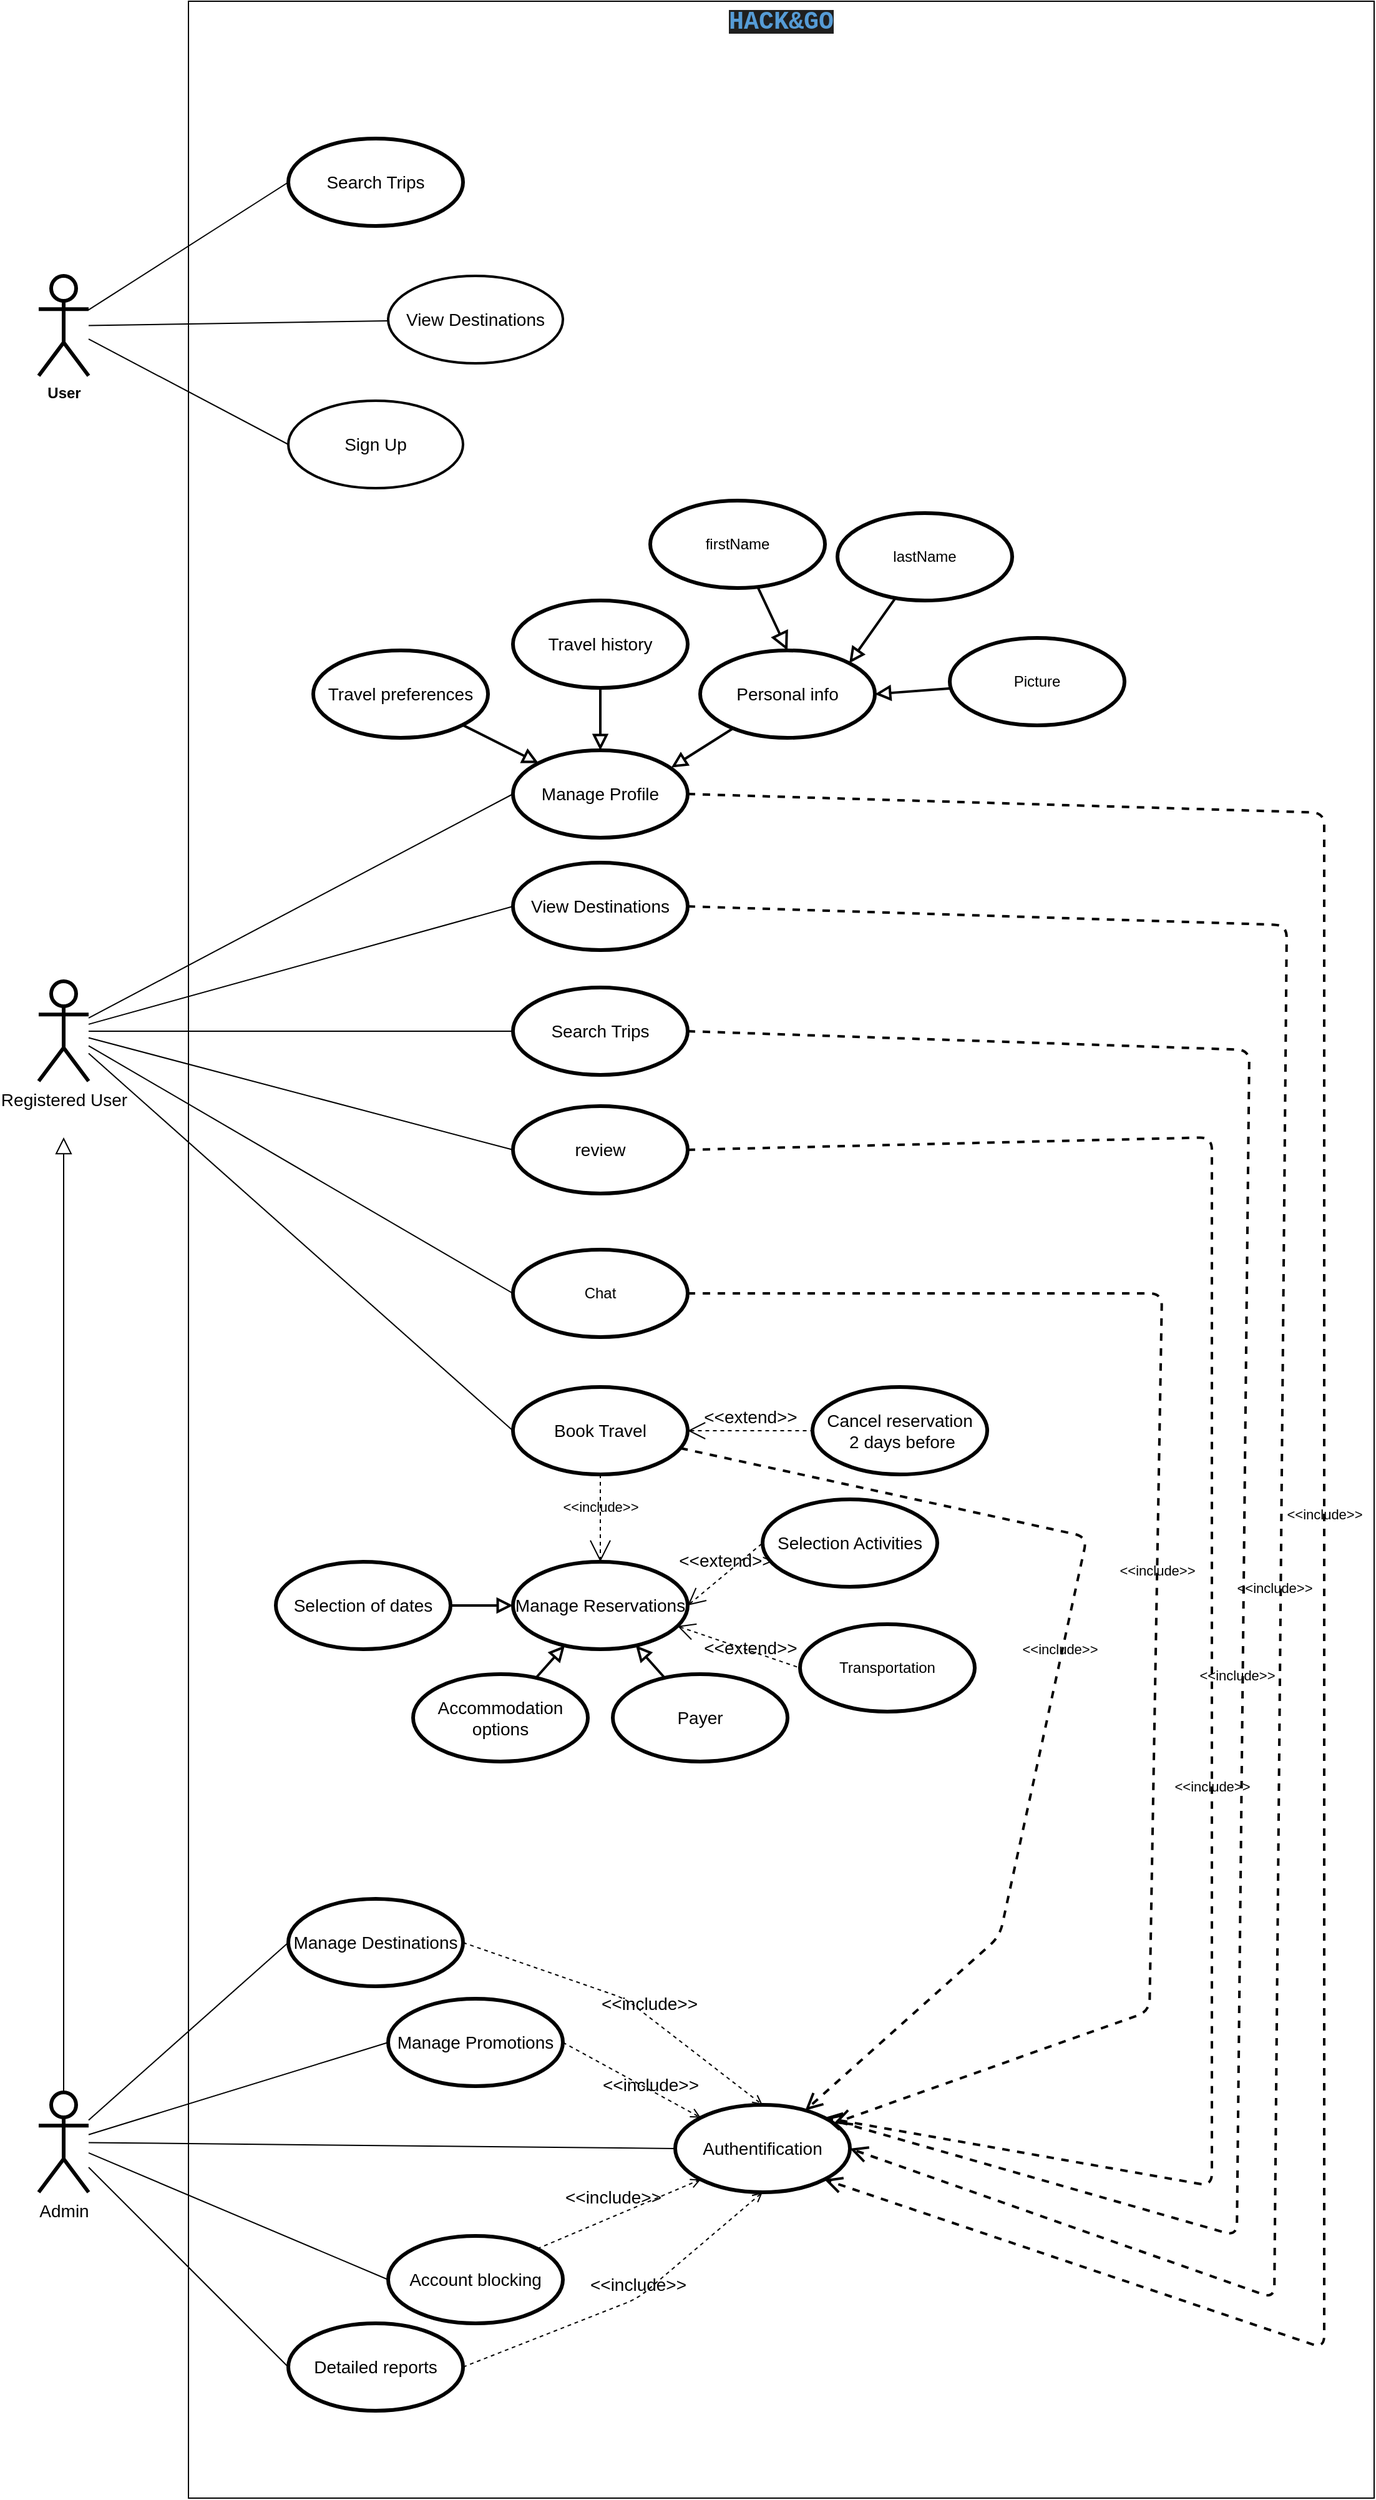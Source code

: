 <mxfile>
    <diagram id="FH2tWdwwJq1yHa_KF5Sf" name="Page-1">
        <mxGraphModel dx="2193" dy="1623" grid="1" gridSize="10" guides="1" tooltips="1" connect="1" arrows="1" fold="1" page="1" pageScale="1" pageWidth="850" pageHeight="1100" background="none" math="0" shadow="0">
            <root>
                <mxCell id="0"/>
                <mxCell id="1" parent="0"/>
                <mxCell id="2" value="&lt;div style=&quot;color: rgb(204, 204, 204); background-color: rgb(31, 31, 31); font-family: Consolas, &amp;quot;Courier New&amp;quot;, monospace; font-weight: normal; font-size: 20px; line-height: 19px;&quot;&gt;&lt;span style=&quot;color: #569cd6;font-weight: bold;&quot;&gt;HACK&amp;amp;&lt;/span&gt;&lt;span style=&quot;color: rgb(86, 156, 214); font-weight: bold;&quot;&gt;GO&lt;/span&gt;&lt;/div&gt;" style="shape=rect;html=1;verticalAlign=top;fontStyle=1;whiteSpace=wrap;align=center;" parent="1" vertex="1">
                    <mxGeometry x="400" y="320" width="950" height="2000" as="geometry"/>
                </mxCell>
                <mxCell id="12" style="edgeStyle=none;html=1;entryX=0;entryY=0.5;entryDx=0;entryDy=0;fontSize=14;endArrow=none;endFill=0;" parent="1" source="3" target="4" edge="1">
                    <mxGeometry relative="1" as="geometry"/>
                </mxCell>
                <mxCell id="13" style="edgeStyle=none;html=1;fontSize=14;endArrow=none;endFill=0;" parent="1" source="3" target="7" edge="1">
                    <mxGeometry relative="1" as="geometry"/>
                </mxCell>
                <mxCell id="14" style="edgeStyle=none;html=1;entryX=0;entryY=0.5;entryDx=0;entryDy=0;fontSize=14;endArrow=none;endFill=0;" parent="1" source="3" target="10" edge="1">
                    <mxGeometry relative="1" as="geometry"/>
                </mxCell>
                <mxCell id="3" value="&lt;b&gt;User&lt;/b&gt;" style="shape=umlActor;html=1;verticalLabelPosition=bottom;verticalAlign=top;align=center;strokeWidth=3;" parent="1" vertex="1">
                    <mxGeometry x="280" y="540" width="40" height="80" as="geometry"/>
                </mxCell>
                <mxCell id="4" value="&lt;font style=&quot;font-size: 14px;&quot;&gt;Search Trips&lt;/font&gt;" style="ellipse;whiteSpace=wrap;html=1;strokeWidth=3;" parent="1" vertex="1">
                    <mxGeometry x="480" y="430" width="140" height="70" as="geometry"/>
                </mxCell>
                <mxCell id="7" value="&lt;font style=&quot;font-size: 14px;&quot;&gt;View Destinations&lt;/font&gt;" style="ellipse;whiteSpace=wrap;html=1;strokeWidth=2;fontSize=17;" parent="1" vertex="1">
                    <mxGeometry x="560" y="540" width="140" height="70" as="geometry"/>
                </mxCell>
                <mxCell id="10" value="Sign Up&lt;br&gt;" style="ellipse;whiteSpace=wrap;html=1;strokeWidth=2;fontSize=14;" parent="1" vertex="1">
                    <mxGeometry x="480" y="640" width="140" height="70" as="geometry"/>
                </mxCell>
                <mxCell id="21" style="edgeStyle=none;html=1;entryX=0;entryY=0.5;entryDx=0;entryDy=0;fontSize=14;endArrow=none;endFill=0;" parent="1" source="11" target="15" edge="1">
                    <mxGeometry relative="1" as="geometry"/>
                </mxCell>
                <mxCell id="22" style="edgeStyle=none;html=1;entryX=0;entryY=0.5;entryDx=0;entryDy=0;fontSize=14;endArrow=none;endFill=0;" parent="1" source="11" target="16" edge="1">
                    <mxGeometry relative="1" as="geometry"/>
                </mxCell>
                <mxCell id="23" style="edgeStyle=none;html=1;entryX=0;entryY=0.5;entryDx=0;entryDy=0;fontSize=14;endArrow=none;endFill=0;" parent="1" source="11" target="20" edge="1">
                    <mxGeometry relative="1" as="geometry"/>
                </mxCell>
                <mxCell id="24" style="edgeStyle=none;html=1;entryX=0;entryY=0.5;entryDx=0;entryDy=0;fontSize=14;endArrow=none;endFill=0;" parent="1" source="11" target="18" edge="1">
                    <mxGeometry relative="1" as="geometry"/>
                </mxCell>
                <mxCell id="25" style="edgeStyle=none;html=1;entryX=0;entryY=0.5;entryDx=0;entryDy=0;fontSize=14;endArrow=none;endFill=0;" parent="1" source="11" target="19" edge="1">
                    <mxGeometry relative="1" as="geometry"/>
                </mxCell>
                <mxCell id="106" style="edgeStyle=none;html=1;endArrow=block;endFill=0;endSize=11;" parent="1" source="11" edge="1">
                    <mxGeometry relative="1" as="geometry">
                        <mxPoint x="300" y="1230.0" as="targetPoint"/>
                    </mxGeometry>
                </mxCell>
                <mxCell id="11" value="Admin" style="shape=umlActor;html=1;verticalLabelPosition=bottom;verticalAlign=top;align=center;strokeWidth=3;fontSize=14;" parent="1" vertex="1">
                    <mxGeometry x="280" y="1995" width="40" height="80" as="geometry"/>
                </mxCell>
                <mxCell id="15" value="Manage Destinations" style="ellipse;whiteSpace=wrap;html=1;strokeWidth=3;fontSize=14;" parent="1" vertex="1">
                    <mxGeometry x="480" y="1840" width="140" height="70" as="geometry"/>
                </mxCell>
                <mxCell id="16" value="Manage Promotions" style="ellipse;whiteSpace=wrap;html=1;strokeWidth=3;fontSize=14;" parent="1" vertex="1">
                    <mxGeometry x="560" y="1920" width="140" height="70" as="geometry"/>
                </mxCell>
                <mxCell id="18" value="Account blocking" style="ellipse;whiteSpace=wrap;html=1;strokeWidth=3;fontSize=14;" parent="1" vertex="1">
                    <mxGeometry x="560" y="2110" width="140" height="70" as="geometry"/>
                </mxCell>
                <mxCell id="19" value="Detailed reports" style="ellipse;whiteSpace=wrap;html=1;strokeWidth=3;fontSize=14;" parent="1" vertex="1">
                    <mxGeometry x="480" y="2180" width="140" height="70" as="geometry"/>
                </mxCell>
                <mxCell id="20" value="Authentification" style="ellipse;whiteSpace=wrap;html=1;strokeWidth=3;fontSize=14;" parent="1" vertex="1">
                    <mxGeometry x="790" y="2005" width="140" height="70" as="geometry"/>
                </mxCell>
                <mxCell id="27" value="&amp;lt;&amp;lt;include&amp;gt;&amp;gt;" style="edgeStyle=none;html=1;endArrow=open;verticalAlign=bottom;dashed=1;labelBackgroundColor=none;fontSize=14;exitX=1;exitY=0.5;exitDx=0;exitDy=0;entryX=0.5;entryY=0;entryDx=0;entryDy=0;" parent="1" source="15" target="20" edge="1">
                    <mxGeometry x="0.172" width="160" relative="1" as="geometry">
                        <mxPoint x="790" y="1890" as="sourcePoint"/>
                        <mxPoint x="950" y="1890" as="targetPoint"/>
                        <Array as="points">
                            <mxPoint x="750" y="1920"/>
                        </Array>
                        <mxPoint as="offset"/>
                    </mxGeometry>
                </mxCell>
                <mxCell id="28" value="&amp;lt;&amp;lt;include&amp;gt;&amp;gt;" style="edgeStyle=none;html=1;endArrow=open;verticalAlign=bottom;dashed=1;labelBackgroundColor=none;fontSize=14;exitX=1;exitY=0.5;exitDx=0;exitDy=0;entryX=0;entryY=0;entryDx=0;entryDy=0;" parent="1" source="16" target="20" edge="1">
                    <mxGeometry x="0.323" y="-6" width="160" relative="1" as="geometry">
                        <mxPoint x="790" y="1890" as="sourcePoint"/>
                        <mxPoint x="950" y="1890" as="targetPoint"/>
                        <mxPoint as="offset"/>
                    </mxGeometry>
                </mxCell>
                <mxCell id="29" value="&amp;lt;&amp;lt;include&amp;gt;&amp;gt;" style="edgeStyle=none;html=1;endArrow=open;verticalAlign=bottom;dashed=1;labelBackgroundColor=none;fontSize=14;exitX=1;exitY=0;exitDx=0;exitDy=0;entryX=0;entryY=1;entryDx=0;entryDy=0;" parent="1" source="18" target="20" edge="1">
                    <mxGeometry x="-0.051" y="4" width="160" relative="1" as="geometry">
                        <mxPoint x="790" y="1890" as="sourcePoint"/>
                        <mxPoint x="950" y="1890" as="targetPoint"/>
                        <mxPoint as="offset"/>
                    </mxGeometry>
                </mxCell>
                <mxCell id="31" value="&amp;lt;&amp;lt;include&amp;gt;&amp;gt;" style="edgeStyle=none;html=1;endArrow=open;verticalAlign=bottom;dashed=1;labelBackgroundColor=none;fontSize=14;exitX=1;exitY=0.5;exitDx=0;exitDy=0;entryX=0.5;entryY=1;entryDx=0;entryDy=0;" parent="1" source="19" target="20" edge="1">
                    <mxGeometry x="0.068" width="160" relative="1" as="geometry">
                        <mxPoint x="790" y="1890" as="sourcePoint"/>
                        <mxPoint x="950" y="1890" as="targetPoint"/>
                        <Array as="points">
                            <mxPoint x="760" y="2160"/>
                        </Array>
                        <mxPoint as="offset"/>
                    </mxGeometry>
                </mxCell>
                <mxCell id="40" style="edgeStyle=none;html=1;entryX=0;entryY=0.5;entryDx=0;entryDy=0;fontSize=14;endArrow=none;endFill=0;endSize=15;" parent="1" source="34" target="35" edge="1">
                    <mxGeometry relative="1" as="geometry"/>
                </mxCell>
                <mxCell id="44" style="edgeStyle=none;html=1;entryX=0;entryY=0.5;entryDx=0;entryDy=0;fontSize=14;endArrow=none;endFill=0;endSize=15;" parent="1" source="34" target="41" edge="1">
                    <mxGeometry relative="1" as="geometry"/>
                </mxCell>
                <mxCell id="45" style="edgeStyle=none;html=1;entryX=0;entryY=0.5;entryDx=0;entryDy=0;fontSize=14;endArrow=none;endFill=0;endSize=15;" parent="1" source="34" target="42" edge="1">
                    <mxGeometry relative="1" as="geometry"/>
                </mxCell>
                <mxCell id="57" style="edgeStyle=none;html=1;entryX=0;entryY=0.5;entryDx=0;entryDy=0;fontSize=14;endSize=15;endArrow=none;endFill=0;" parent="1" source="34" target="56" edge="1">
                    <mxGeometry relative="1" as="geometry"/>
                </mxCell>
                <mxCell id="61" style="edgeStyle=none;html=1;entryX=0;entryY=0.5;entryDx=0;entryDy=0;fontSize=14;endArrow=none;endFill=0;endSize=15;" parent="1" source="34" target="60" edge="1">
                    <mxGeometry relative="1" as="geometry"/>
                </mxCell>
                <mxCell id="105" style="edgeStyle=none;html=1;entryX=0;entryY=0.5;entryDx=0;entryDy=0;endArrow=none;endFill=0;" parent="1" source="34" target="104" edge="1">
                    <mxGeometry relative="1" as="geometry"/>
                </mxCell>
                <mxCell id="34" value="Registered User" style="shape=umlActor;html=1;verticalLabelPosition=bottom;verticalAlign=top;align=center;strokeWidth=3;fontSize=14;" parent="1" vertex="1">
                    <mxGeometry x="280" y="1105" width="40" height="80" as="geometry"/>
                </mxCell>
                <mxCell id="35" value="Manage Profile" style="ellipse;whiteSpace=wrap;html=1;strokeWidth=3;fontSize=14;" parent="1" vertex="1">
                    <mxGeometry x="660" y="920" width="140" height="70" as="geometry"/>
                </mxCell>
                <mxCell id="118" style="edgeStyle=none;html=1;strokeWidth=2;endArrow=block;endFill=0;endSize=8;" parent="1" source="36" target="35" edge="1">
                    <mxGeometry relative="1" as="geometry"/>
                </mxCell>
                <mxCell id="36" value="Travel history" style="ellipse;whiteSpace=wrap;html=1;strokeWidth=3;fontSize=14;" parent="1" vertex="1">
                    <mxGeometry x="660" y="800" width="140" height="70" as="geometry"/>
                </mxCell>
                <mxCell id="120" style="edgeStyle=none;html=1;strokeWidth=2;endArrow=block;endFill=0;endSize=8;" parent="1" source="37" target="35" edge="1">
                    <mxGeometry relative="1" as="geometry"/>
                </mxCell>
                <mxCell id="37" value="Travel preferences" style="ellipse;whiteSpace=wrap;html=1;strokeWidth=3;fontSize=14;" parent="1" vertex="1">
                    <mxGeometry x="500" y="840" width="140" height="70" as="geometry"/>
                </mxCell>
                <mxCell id="119" style="edgeStyle=none;html=1;entryX=0.906;entryY=0.197;entryDx=0;entryDy=0;entryPerimeter=0;strokeWidth=2;endArrow=block;endFill=0;endSize=8;" parent="1" source="38" target="35" edge="1">
                    <mxGeometry relative="1" as="geometry"/>
                </mxCell>
                <mxCell id="38" value="Personal info" style="ellipse;whiteSpace=wrap;html=1;strokeWidth=3;fontSize=14;" parent="1" vertex="1">
                    <mxGeometry x="810" y="840" width="140" height="70" as="geometry"/>
                </mxCell>
                <mxCell id="41" value="Book Travel" style="ellipse;whiteSpace=wrap;html=1;strokeWidth=3;fontSize=14;" parent="1" vertex="1">
                    <mxGeometry x="660" y="1430" width="140" height="70" as="geometry"/>
                </mxCell>
                <mxCell id="42" value="View Destinations" style="ellipse;whiteSpace=wrap;html=1;strokeWidth=3;fontSize=14;" parent="1" vertex="1">
                    <mxGeometry x="660" y="1010" width="140" height="70" as="geometry"/>
                </mxCell>
                <mxCell id="43" value="Manage Reservations" style="ellipse;whiteSpace=wrap;html=1;strokeWidth=3;fontSize=14;" parent="1" vertex="1">
                    <mxGeometry x="660" y="1570" width="140" height="70" as="geometry"/>
                </mxCell>
                <mxCell id="47" value="Cancel reservation&lt;br&gt;&amp;nbsp;2 days before" style="ellipse;whiteSpace=wrap;html=1;strokeWidth=3;fontSize=14;" parent="1" vertex="1">
                    <mxGeometry x="900" y="1430" width="140" height="70" as="geometry"/>
                </mxCell>
                <mxCell id="115" style="edgeStyle=none;html=1;entryX=0;entryY=0.5;entryDx=0;entryDy=0;strokeWidth=2;endArrow=block;endFill=0;endSize=8;" parent="1" source="48" target="43" edge="1">
                    <mxGeometry relative="1" as="geometry"/>
                </mxCell>
                <mxCell id="48" value="&lt;font style=&quot;font-size: 14px;&quot;&gt;Selection of dates&lt;/font&gt;" style="ellipse;whiteSpace=wrap;html=1;strokeWidth=3;" parent="1" vertex="1">
                    <mxGeometry x="470" y="1570" width="140" height="70" as="geometry"/>
                </mxCell>
                <mxCell id="116" style="edgeStyle=none;html=1;strokeWidth=2;endArrow=block;endFill=0;endSize=8;" parent="1" source="49" target="43" edge="1">
                    <mxGeometry relative="1" as="geometry"/>
                </mxCell>
                <mxCell id="49" value="&lt;font style=&quot;font-size: 14px;&quot;&gt;Accommodation options&lt;/font&gt;" style="ellipse;whiteSpace=wrap;html=1;strokeWidth=3;" parent="1" vertex="1">
                    <mxGeometry x="580" y="1660" width="140" height="70" as="geometry"/>
                </mxCell>
                <mxCell id="50" value="&lt;font style=&quot;font-size: 14px;&quot;&gt;Selection Activities&lt;/font&gt;" style="ellipse;whiteSpace=wrap;html=1;strokeWidth=3;" parent="1" vertex="1">
                    <mxGeometry x="860" y="1520" width="140" height="70" as="geometry"/>
                </mxCell>
                <mxCell id="54" value="&amp;lt;&amp;lt;include&amp;gt;&amp;gt;" style="edgeStyle=none;html=1;endArrow=open;verticalAlign=bottom;dashed=1;labelBackgroundColor=none;endSize=15;entryX=0.5;entryY=0;entryDx=0;entryDy=0;exitX=0.5;exitY=1;exitDx=0;exitDy=0;" parent="1" source="41" target="43" edge="1">
                    <mxGeometry width="160" relative="1" as="geometry">
                        <mxPoint x="830" y="1360" as="sourcePoint"/>
                        <mxPoint x="990" y="1360" as="targetPoint"/>
                    </mxGeometry>
                </mxCell>
                <mxCell id="55" value="&amp;lt;&amp;lt;extend&amp;gt;&amp;gt;" style="edgeStyle=none;html=1;startArrow=open;endArrow=none;startSize=12;verticalAlign=bottom;dashed=1;labelBackgroundColor=none;fontSize=14;entryX=0;entryY=0.5;entryDx=0;entryDy=0;exitX=1;exitY=0.5;exitDx=0;exitDy=0;" parent="1" source="41" target="47" edge="1">
                    <mxGeometry width="160" relative="1" as="geometry">
                        <mxPoint x="750" y="1410" as="sourcePoint"/>
                        <mxPoint x="910" y="1410" as="targetPoint"/>
                    </mxGeometry>
                </mxCell>
                <mxCell id="56" value="&lt;font style=&quot;font-size: 14px;&quot;&gt;Search Trips&lt;/font&gt;" style="ellipse;whiteSpace=wrap;html=1;strokeWidth=3;" parent="1" vertex="1">
                    <mxGeometry x="660" y="1110" width="140" height="70" as="geometry"/>
                </mxCell>
                <mxCell id="117" style="edgeStyle=none;html=1;strokeWidth=2;endArrow=block;endFill=0;endSize=8;" parent="1" source="58" target="43" edge="1">
                    <mxGeometry relative="1" as="geometry"/>
                </mxCell>
                <mxCell id="58" value="Payer" style="ellipse;whiteSpace=wrap;html=1;strokeWidth=3;fontSize=14;" parent="1" vertex="1">
                    <mxGeometry x="740" y="1660" width="140" height="70" as="geometry"/>
                </mxCell>
                <mxCell id="60" value="review" style="ellipse;whiteSpace=wrap;html=1;strokeWidth=3;fontSize=14;" parent="1" vertex="1">
                    <mxGeometry x="660" y="1205" width="140" height="70" as="geometry"/>
                </mxCell>
                <mxCell id="100" value="&amp;lt;&amp;lt;extend&amp;gt;&amp;gt;" style="edgeStyle=none;html=1;startArrow=open;endArrow=none;startSize=12;verticalAlign=bottom;dashed=1;labelBackgroundColor=none;fontSize=14;entryX=0;entryY=0.5;entryDx=0;entryDy=0;exitX=1;exitY=0.5;exitDx=0;exitDy=0;" parent="1" source="43" target="50" edge="1">
                    <mxGeometry width="160" relative="1" as="geometry">
                        <mxPoint x="810" y="1475" as="sourcePoint"/>
                        <mxPoint x="910" y="1475" as="targetPoint"/>
                    </mxGeometry>
                </mxCell>
                <mxCell id="104" value="Chat" style="ellipse;whiteSpace=wrap;html=1;strokeWidth=3;" parent="1" vertex="1">
                    <mxGeometry x="660" y="1320" width="140" height="70" as="geometry"/>
                </mxCell>
                <mxCell id="121" style="edgeStyle=none;html=1;entryX=1;entryY=0;entryDx=0;entryDy=0;strokeWidth=2;endArrow=block;endFill=0;endSize=8;" parent="1" source="109" target="38" edge="1">
                    <mxGeometry relative="1" as="geometry"/>
                </mxCell>
                <mxCell id="109" value="&lt;span style=&quot;text-align: left;&quot;&gt;lastName&lt;/span&gt;" style="ellipse;whiteSpace=wrap;html=1;strokeWidth=3;" parent="1" vertex="1">
                    <mxGeometry x="920" y="730" width="140" height="70" as="geometry"/>
                </mxCell>
                <mxCell id="122" style="edgeStyle=none;html=1;entryX=1;entryY=0.5;entryDx=0;entryDy=0;strokeWidth=2;endArrow=block;endFill=0;endSize=8;" parent="1" source="110" target="38" edge="1">
                    <mxGeometry relative="1" as="geometry"/>
                </mxCell>
                <mxCell id="110" value="&lt;span style=&quot;text-align: left;&quot;&gt;Picture&lt;/span&gt;" style="ellipse;whiteSpace=wrap;html=1;strokeWidth=3;" parent="1" vertex="1">
                    <mxGeometry x="1010" y="830" width="140" height="70" as="geometry"/>
                </mxCell>
                <mxCell id="113" value="Transportation" style="ellipse;whiteSpace=wrap;html=1;strokeWidth=3;" parent="1" vertex="1">
                    <mxGeometry x="890" y="1620" width="140" height="70" as="geometry"/>
                </mxCell>
                <mxCell id="114" value="&amp;lt;&amp;lt;extend&amp;gt;&amp;gt;" style="edgeStyle=none;html=1;startArrow=open;endArrow=none;startSize=12;verticalAlign=bottom;dashed=1;labelBackgroundColor=none;fontSize=14;entryX=0;entryY=0.5;entryDx=0;entryDy=0;exitX=0.941;exitY=0.736;exitDx=0;exitDy=0;exitPerimeter=0;" parent="1" source="43" target="113" edge="1">
                    <mxGeometry x="0.239" y="-8" width="160" relative="1" as="geometry">
                        <mxPoint x="810" y="1615" as="sourcePoint"/>
                        <mxPoint x="870" y="1565" as="targetPoint"/>
                        <mxPoint as="offset"/>
                    </mxGeometry>
                </mxCell>
                <mxCell id="125" style="edgeStyle=none;html=1;entryX=0.5;entryY=0;entryDx=0;entryDy=0;endArrow=block;endFill=0;endSize=10;strokeWidth=2;" parent="1" source="124" target="38" edge="1">
                    <mxGeometry relative="1" as="geometry"/>
                </mxCell>
                <mxCell id="124" value="&lt;span style=&quot;text-align: left;&quot;&gt;firstName&lt;/span&gt;" style="ellipse;whiteSpace=wrap;html=1;strokeWidth=3;" parent="1" vertex="1">
                    <mxGeometry x="770" y="720" width="140" height="70" as="geometry"/>
                </mxCell>
                <mxCell id="126" value="&amp;lt;&amp;lt;include&amp;gt;&amp;gt;" style="edgeStyle=none;html=1;endArrow=open;verticalAlign=bottom;dashed=1;labelBackgroundColor=none;strokeWidth=2;endSize=10;exitX=1;exitY=0.5;exitDx=0;exitDy=0;entryX=1;entryY=0.5;entryDx=0;entryDy=0;" parent="1" source="42" target="20" edge="1">
                    <mxGeometry x="0.051" y="-5" width="160" relative="1" as="geometry">
                        <mxPoint x="880" y="1250" as="sourcePoint"/>
                        <mxPoint x="1040" y="1250" as="targetPoint"/>
                        <Array as="points">
                            <mxPoint x="1280" y="1060"/>
                            <mxPoint x="1270" y="2160"/>
                        </Array>
                        <mxPoint as="offset"/>
                    </mxGeometry>
                </mxCell>
                <mxCell id="127" value="&amp;lt;&amp;lt;include&amp;gt;&amp;gt;" style="edgeStyle=none;html=1;endArrow=open;verticalAlign=bottom;dashed=1;labelBackgroundColor=none;strokeWidth=2;endSize=10;elbow=vertical;exitX=1;exitY=0.5;exitDx=0;exitDy=0;entryX=1;entryY=1;entryDx=0;entryDy=0;" parent="1" source="35" target="20" edge="1">
                    <mxGeometry width="160" relative="1" as="geometry">
                        <mxPoint x="820" y="1590" as="sourcePoint"/>
                        <mxPoint x="980" y="1590" as="targetPoint"/>
                        <Array as="points">
                            <mxPoint x="1310" y="970"/>
                            <mxPoint x="1310" y="2200"/>
                        </Array>
                    </mxGeometry>
                </mxCell>
                <mxCell id="128" value="&amp;lt;&amp;lt;include&amp;gt;&amp;gt;" style="edgeStyle=none;html=1;endArrow=open;verticalAlign=bottom;dashed=1;labelBackgroundColor=none;strokeWidth=2;endSize=10;elbow=vertical;exitX=1;exitY=0.5;exitDx=0;exitDy=0;entryX=1;entryY=0;entryDx=0;entryDy=0;" parent="1" source="56" target="20" edge="1">
                    <mxGeometry x="0.101" y="-5" width="160" relative="1" as="geometry">
                        <mxPoint x="850" y="1550" as="sourcePoint"/>
                        <mxPoint x="1010" y="1550" as="targetPoint"/>
                        <Array as="points">
                            <mxPoint x="1250" y="1160"/>
                            <mxPoint x="1240" y="2110"/>
                        </Array>
                        <mxPoint as="offset"/>
                    </mxGeometry>
                </mxCell>
                <mxCell id="129" value="&amp;lt;&amp;lt;include&amp;gt;&amp;gt;" style="edgeStyle=none;html=1;endArrow=open;verticalAlign=bottom;dashed=1;labelBackgroundColor=none;strokeWidth=2;endSize=10;elbow=vertical;exitX=1;exitY=0.5;exitDx=0;exitDy=0;entryX=1;entryY=0;entryDx=0;entryDy=0;" parent="1" source="60" target="20" edge="1">
                    <mxGeometry x="0.206" width="160" relative="1" as="geometry">
                        <mxPoint x="850" y="1550" as="sourcePoint"/>
                        <mxPoint x="1010" y="1550" as="targetPoint"/>
                        <Array as="points">
                            <mxPoint x="1220" y="1230"/>
                            <mxPoint x="1220" y="2070"/>
                        </Array>
                        <mxPoint y="-1" as="offset"/>
                    </mxGeometry>
                </mxCell>
                <mxCell id="130" value="&amp;lt;&amp;lt;include&amp;gt;&amp;gt;" style="edgeStyle=none;html=1;endArrow=open;verticalAlign=bottom;dashed=1;labelBackgroundColor=none;strokeWidth=2;endSize=10;elbow=vertical;exitX=1;exitY=0.5;exitDx=0;exitDy=0;" parent="1" source="104" target="20" edge="1">
                    <mxGeometry width="160" relative="1" as="geometry">
                        <mxPoint x="850" y="1550" as="sourcePoint"/>
                        <mxPoint x="1010" y="1550" as="targetPoint"/>
                        <Array as="points">
                            <mxPoint x="1180" y="1355"/>
                            <mxPoint x="1170" y="1930"/>
                        </Array>
                    </mxGeometry>
                </mxCell>
                <mxCell id="131" value="&amp;lt;&amp;lt;include&amp;gt;&amp;gt;" style="edgeStyle=none;html=1;endArrow=open;verticalAlign=bottom;dashed=1;labelBackgroundColor=none;strokeWidth=2;endSize=10;elbow=vertical;" parent="1" source="41" target="20" edge="1">
                    <mxGeometry width="160" relative="1" as="geometry">
                        <mxPoint x="850" y="1550" as="sourcePoint"/>
                        <mxPoint x="1010" y="1550" as="targetPoint"/>
                        <Array as="points">
                            <mxPoint x="1120" y="1550"/>
                            <mxPoint x="1050" y="1870"/>
                        </Array>
                    </mxGeometry>
                </mxCell>
            </root>
        </mxGraphModel>
    </diagram>
</mxfile>
